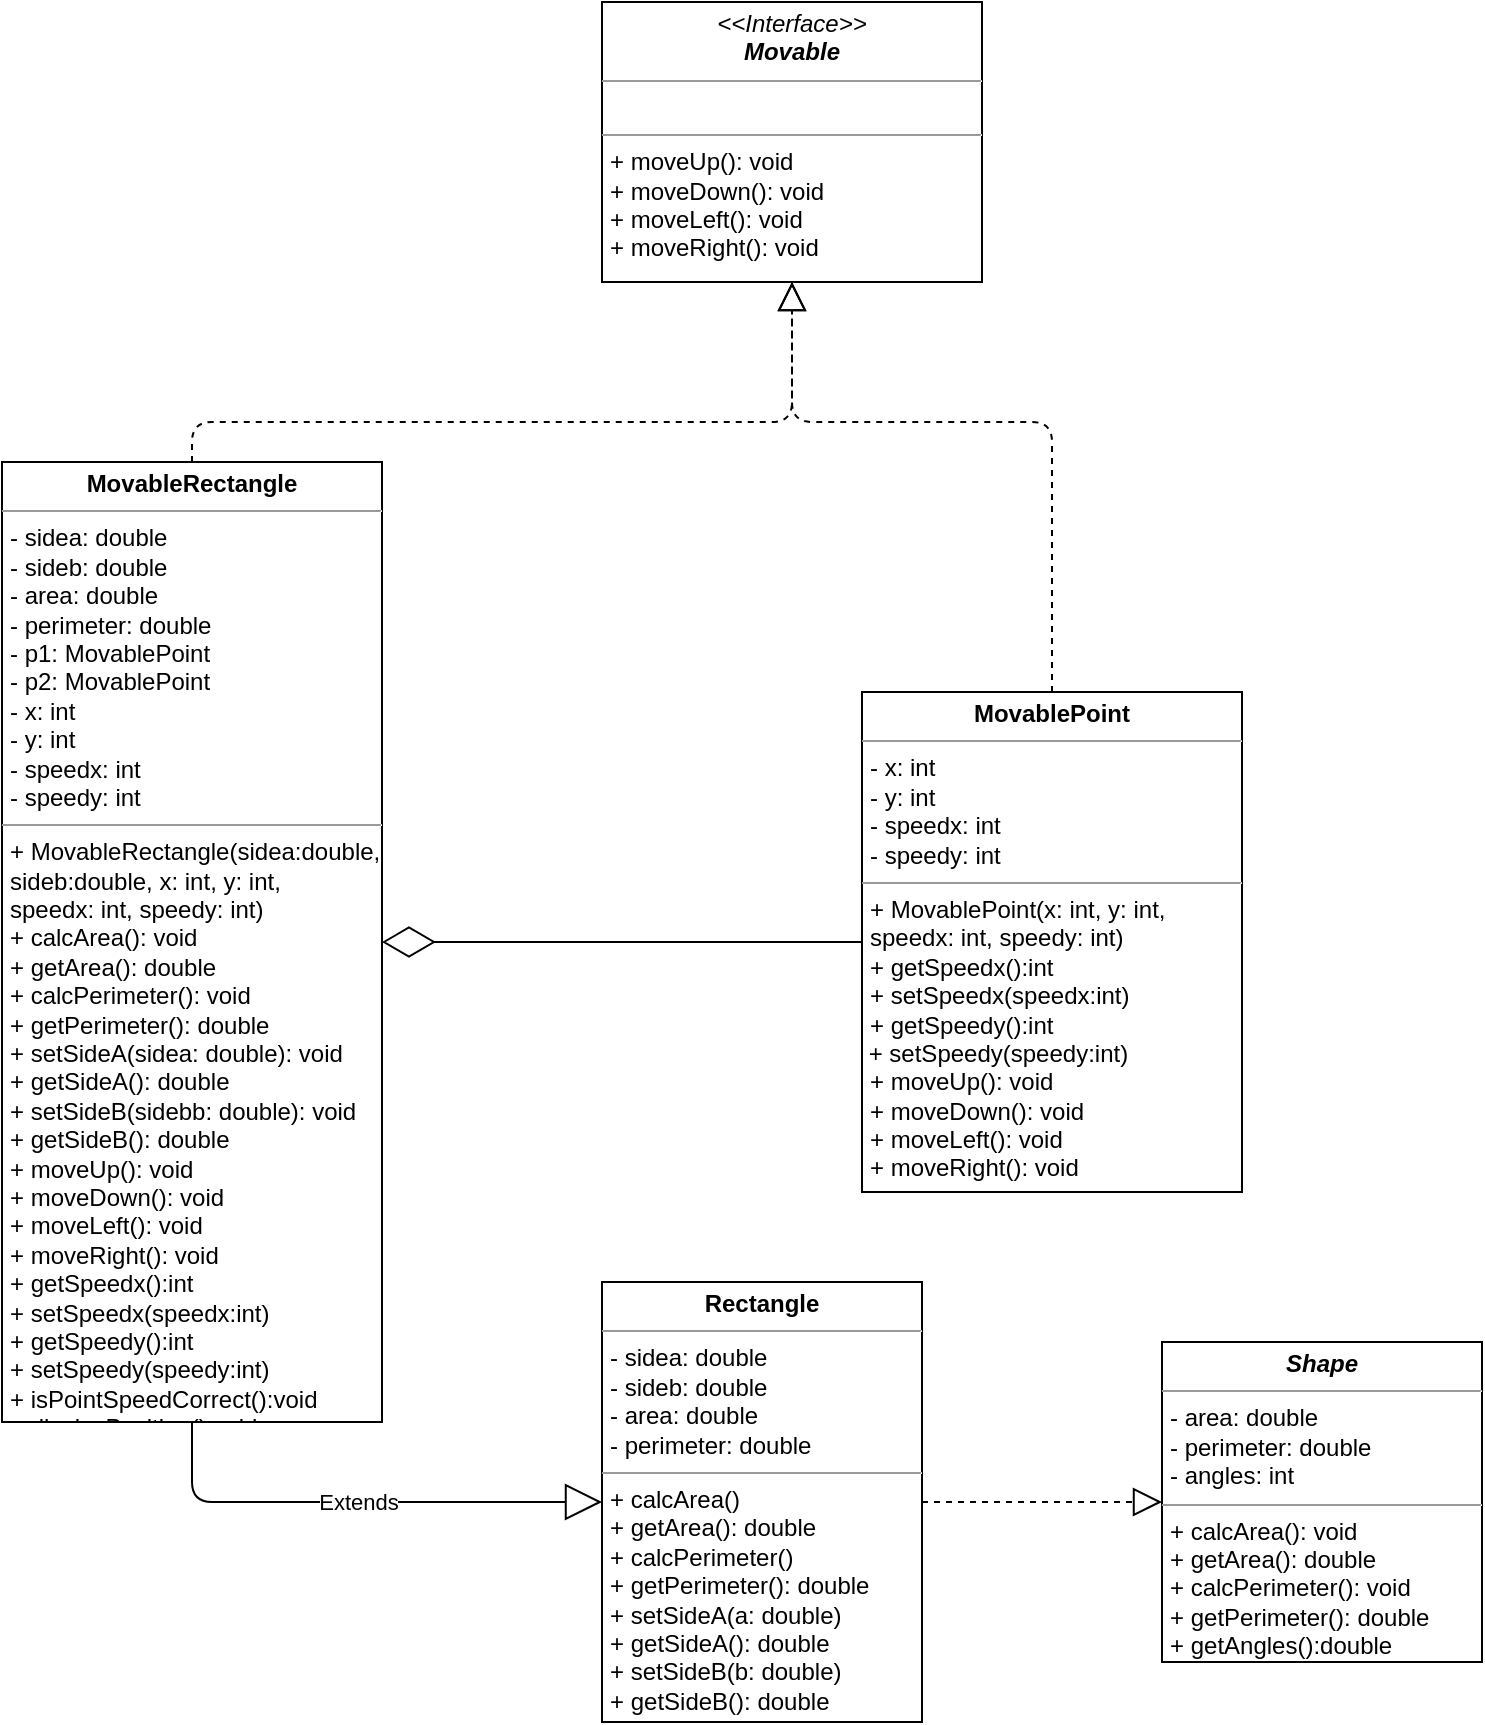 <mxfile version="13.7.3" type="github">
  <diagram id="C5RBs43oDa-KdzZeNtuy" name="Page-1">
    <mxGraphModel dx="1422" dy="794" grid="1" gridSize="10" guides="1" tooltips="1" connect="1" arrows="1" fold="1" page="1" pageScale="1" pageWidth="827" pageHeight="1169" math="0" shadow="0">
      <root>
        <mxCell id="WIyWlLk6GJQsqaUBKTNV-0" />
        <mxCell id="WIyWlLk6GJQsqaUBKTNV-1" parent="WIyWlLk6GJQsqaUBKTNV-0" />
        <mxCell id="BetonB0J_Yqwy09aaQuy-1" value="&lt;p style=&quot;margin: 0px ; margin-top: 4px ; text-align: center&quot;&gt;&lt;i&gt;&amp;lt;&amp;lt;Interface&amp;gt;&amp;gt;&lt;/i&gt;&lt;br&gt;&lt;b&gt;&lt;i&gt;Movable&lt;/i&gt;&lt;/b&gt;&lt;/p&gt;&lt;hr size=&quot;1&quot;&gt;&lt;p style=&quot;margin: 0px ; margin-left: 4px&quot;&gt;&lt;br&gt;&lt;/p&gt;&lt;hr size=&quot;1&quot;&gt;&lt;p style=&quot;margin: 0px ; margin-left: 4px&quot;&gt;+ moveUp(): void&lt;/p&gt;&lt;p style=&quot;margin: 0px ; margin-left: 4px&quot;&gt;+ moveDown(): void&lt;/p&gt;&lt;p style=&quot;margin: 0px ; margin-left: 4px&quot;&gt;+ moveLeft(): void&lt;/p&gt;&lt;p style=&quot;margin: 0px ; margin-left: 4px&quot;&gt;+ moveRight(): void&lt;/p&gt;" style="verticalAlign=top;align=left;overflow=fill;fontSize=12;fontFamily=Helvetica;html=1;" vertex="1" parent="WIyWlLk6GJQsqaUBKTNV-1">
          <mxGeometry x="320" y="30" width="190" height="140" as="geometry" />
        </mxCell>
        <mxCell id="BetonB0J_Yqwy09aaQuy-2" value="&lt;p style=&quot;margin: 0px ; margin-top: 4px ; text-align: center&quot;&gt;&lt;b&gt;Rectangle&lt;/b&gt;&lt;/p&gt;&lt;hr size=&quot;1&quot;&gt;&lt;p style=&quot;margin: 0px ; margin-left: 4px&quot;&gt;- sidea: double&lt;/p&gt;&lt;p style=&quot;margin: 0px ; margin-left: 4px&quot;&gt;- sideb: double&lt;/p&gt;&lt;p style=&quot;margin: 0px ; margin-left: 4px&quot;&gt;- area: double&lt;/p&gt;&lt;p style=&quot;margin: 0px ; margin-left: 4px&quot;&gt;- perimeter: double&lt;/p&gt;&lt;hr size=&quot;1&quot;&gt;&lt;p style=&quot;margin: 0px ; margin-left: 4px&quot;&gt;+ calcArea()&lt;/p&gt;&lt;p style=&quot;margin: 0px ; margin-left: 4px&quot;&gt;+ getArea(): double&lt;/p&gt;&lt;p style=&quot;margin: 0px ; margin-left: 4px&quot;&gt;+ calcPerimeter()&lt;/p&gt;&lt;p style=&quot;margin: 0px ; margin-left: 4px&quot;&gt;+ getPerimeter(): double&lt;/p&gt;&lt;p style=&quot;margin: 0px ; margin-left: 4px&quot;&gt;+ setSideA(a: double)&lt;/p&gt;&lt;p style=&quot;margin: 0px ; margin-left: 4px&quot;&gt;+ getSideA(): double&lt;/p&gt;&lt;p style=&quot;margin: 0px ; margin-left: 4px&quot;&gt;+ setSideB(b: double)&lt;/p&gt;&lt;p style=&quot;margin: 0px ; margin-left: 4px&quot;&gt;+ getSideB(): double&lt;/p&gt;&lt;p style=&quot;margin: 0px ; margin-left: 4px&quot;&gt;&lt;br&gt;&lt;/p&gt;" style="verticalAlign=top;align=left;overflow=fill;fontSize=12;fontFamily=Helvetica;html=1;" vertex="1" parent="WIyWlLk6GJQsqaUBKTNV-1">
          <mxGeometry x="320" y="670" width="160" height="220" as="geometry" />
        </mxCell>
        <mxCell id="BetonB0J_Yqwy09aaQuy-4" value="&lt;p style=&quot;margin: 0px ; margin-top: 4px ; text-align: center&quot;&gt;&lt;b&gt;MovableRectangle&lt;/b&gt;&lt;/p&gt;&lt;hr size=&quot;1&quot;&gt;&lt;p style=&quot;margin: 0px ; margin-left: 4px&quot;&gt;- sidea: double&lt;/p&gt;&lt;p style=&quot;margin: 0px ; margin-left: 4px&quot;&gt;- sideb: double&lt;/p&gt;&lt;p style=&quot;margin: 0px ; margin-left: 4px&quot;&gt;- area: double&lt;/p&gt;&lt;p style=&quot;margin: 0px ; margin-left: 4px&quot;&gt;- perimeter: double&lt;/p&gt;&lt;p style=&quot;margin: 0px ; margin-left: 4px&quot;&gt;- p1: MovablePoint&lt;/p&gt;&lt;p style=&quot;margin: 0px ; margin-left: 4px&quot;&gt;- p2: MovablePoint&lt;/p&gt;&lt;p style=&quot;margin: 0px ; margin-left: 4px&quot;&gt;&lt;span&gt;- x: int&lt;/span&gt;&lt;/p&gt;&lt;p style=&quot;margin: 0px 0px 0px 4px&quot;&gt;- y: int&lt;/p&gt;&lt;p style=&quot;margin: 0px 0px 0px 4px&quot;&gt;- speedx: int&lt;/p&gt;&lt;p style=&quot;margin: 0px 0px 0px 4px&quot;&gt;- speedy: int&lt;/p&gt;&lt;hr size=&quot;1&quot;&gt;&lt;p style=&quot;margin: 0px ; margin-left: 4px&quot;&gt;+ MovableRectangle(sidea:double,&lt;span&gt;&amp;nbsp;&lt;/span&gt;&lt;/p&gt;&lt;p style=&quot;margin: 0px ; margin-left: 4px&quot;&gt;sideb:double, x: int, y: int,&amp;nbsp;&lt;/p&gt;&lt;p style=&quot;margin: 0px ; margin-left: 4px&quot;&gt;speedx: int, speedy: int)&lt;/p&gt;&lt;p style=&quot;margin: 0px ; margin-left: 4px&quot;&gt;+ calcArea(): void&lt;/p&gt;&lt;p style=&quot;margin: 0px ; margin-left: 4px&quot;&gt;+ getArea(): double&lt;/p&gt;&lt;p style=&quot;margin: 0px ; margin-left: 4px&quot;&gt;+ calcPerimeter(): void&lt;/p&gt;&lt;p style=&quot;margin: 0px ; margin-left: 4px&quot;&gt;+ getPerimeter(): double&lt;/p&gt;&lt;p style=&quot;margin: 0px ; margin-left: 4px&quot;&gt;+ setSideA(sidea: double): void&lt;/p&gt;&lt;p style=&quot;margin: 0px ; margin-left: 4px&quot;&gt;+ getSideA(): double&lt;/p&gt;&lt;p style=&quot;margin: 0px ; margin-left: 4px&quot;&gt;+ setSideB(sidebb: double): void&lt;/p&gt;&lt;p style=&quot;margin: 0px ; margin-left: 4px&quot;&gt;+ getSideB(): double&lt;/p&gt;&lt;p style=&quot;margin: 0px 0px 0px 4px&quot;&gt;+ moveUp(): void&lt;/p&gt;&lt;p style=&quot;margin: 0px 0px 0px 4px&quot;&gt;+ moveDown(): void&lt;/p&gt;&lt;p style=&quot;margin: 0px 0px 0px 4px&quot;&gt;+ moveLeft(): void&lt;/p&gt;&lt;p style=&quot;margin: 0px 0px 0px 4px&quot;&gt;+ moveRight(): void&lt;/p&gt;&lt;p style=&quot;margin: 0px 0px 0px 4px&quot;&gt;+ getSpeedx():int&lt;/p&gt;&lt;p style=&quot;margin: 0px 0px 0px 4px&quot;&gt;+ setSpeedx(speedx:int)&lt;/p&gt;&lt;p style=&quot;margin: 0px 0px 0px 4px&quot;&gt;+ getSpeedy():int&lt;/p&gt;&lt;p style=&quot;margin: 0px 0px 0px 4px&quot;&gt;+ setSpeedy(speedy:int)&lt;br&gt;&lt;/p&gt;&lt;p style=&quot;margin: 0px 0px 0px 4px&quot;&gt;+ isPointSpeedCorrect():void&lt;/p&gt;&lt;p style=&quot;margin: 0px 0px 0px 4px&quot;&gt;+ displayPosition():void&lt;/p&gt;" style="verticalAlign=top;align=left;overflow=fill;fontSize=12;fontFamily=Helvetica;html=1;" vertex="1" parent="WIyWlLk6GJQsqaUBKTNV-1">
          <mxGeometry x="20" y="260" width="190" height="480" as="geometry" />
        </mxCell>
        <mxCell id="BetonB0J_Yqwy09aaQuy-5" value="&lt;p style=&quot;margin: 0px ; margin-top: 4px ; text-align: center&quot;&gt;&lt;b&gt;MovablePoint&lt;/b&gt;&lt;/p&gt;&lt;hr size=&quot;1&quot;&gt;&lt;p style=&quot;margin: 0px ; margin-left: 4px&quot;&gt;&lt;span&gt;- x: int&lt;/span&gt;&lt;br&gt;&lt;/p&gt;&lt;p style=&quot;margin: 0px 0px 0px 4px&quot;&gt;- y: int&lt;/p&gt;&lt;p style=&quot;margin: 0px 0px 0px 4px&quot;&gt;- speedx: int&lt;/p&gt;&lt;p style=&quot;margin: 0px 0px 0px 4px&quot;&gt;- speedy: int&lt;/p&gt;&lt;hr size=&quot;1&quot;&gt;&lt;p style=&quot;margin: 0px ; margin-left: 4px&quot;&gt;+ MovablePoint(&lt;span&gt;x: int, y: int,&amp;nbsp;&lt;/span&gt;&lt;/p&gt;&lt;p style=&quot;margin: 0px ; margin-left: 4px&quot;&gt;speedx: int, speedy: int)&lt;/p&gt;&lt;p style=&quot;margin: 0px ; margin-left: 4px&quot;&gt;+ getSpeedx():int&lt;/p&gt;&lt;p style=&quot;margin: 0px ; margin-left: 4px&quot;&gt;+ setSpeedx(speedx:int)&lt;/p&gt;&lt;p style=&quot;margin: 0px ; margin-left: 4px&quot;&gt;+ getSpeedy():int&lt;/p&gt;&amp;nbsp;+ setSpeedy(speedy:int)&lt;p style=&quot;margin: 0px 0px 0px 4px&quot;&gt;+ moveUp(): void&lt;/p&gt;&lt;p style=&quot;margin: 0px 0px 0px 4px&quot;&gt;+ moveDown(): void&lt;/p&gt;&lt;p style=&quot;margin: 0px 0px 0px 4px&quot;&gt;+ moveLeft(): void&lt;/p&gt;&lt;p style=&quot;margin: 0px 0px 0px 4px&quot;&gt;+ moveRight(): void&lt;/p&gt;" style="verticalAlign=top;align=left;overflow=fill;fontSize=12;fontFamily=Helvetica;html=1;" vertex="1" parent="WIyWlLk6GJQsqaUBKTNV-1">
          <mxGeometry x="450" y="375" width="190" height="250" as="geometry" />
        </mxCell>
        <mxCell id="BetonB0J_Yqwy09aaQuy-6" value="" style="endArrow=diamondThin;endFill=0;endSize=24;html=1;exitX=0;exitY=0.5;exitDx=0;exitDy=0;entryX=1;entryY=0.5;entryDx=0;entryDy=0;" edge="1" parent="WIyWlLk6GJQsqaUBKTNV-1" source="BetonB0J_Yqwy09aaQuy-5" target="BetonB0J_Yqwy09aaQuy-4">
          <mxGeometry width="160" relative="1" as="geometry">
            <mxPoint x="330" y="410" as="sourcePoint" />
            <mxPoint x="490" y="410" as="targetPoint" />
          </mxGeometry>
        </mxCell>
        <mxCell id="BetonB0J_Yqwy09aaQuy-7" value="" style="endArrow=block;dashed=1;endFill=0;endSize=12;html=1;exitX=0.5;exitY=0;exitDx=0;exitDy=0;entryX=0.5;entryY=1;entryDx=0;entryDy=0;" edge="1" parent="WIyWlLk6GJQsqaUBKTNV-1" source="BetonB0J_Yqwy09aaQuy-5" target="BetonB0J_Yqwy09aaQuy-1">
          <mxGeometry width="160" relative="1" as="geometry">
            <mxPoint x="330" y="410" as="sourcePoint" />
            <mxPoint x="490" y="410" as="targetPoint" />
            <Array as="points">
              <mxPoint x="545" y="240" />
              <mxPoint x="415" y="240" />
            </Array>
          </mxGeometry>
        </mxCell>
        <mxCell id="BetonB0J_Yqwy09aaQuy-8" value="" style="endArrow=block;dashed=1;endFill=0;endSize=12;html=1;exitX=0.5;exitY=0;exitDx=0;exitDy=0;entryX=0.5;entryY=1;entryDx=0;entryDy=0;" edge="1" parent="WIyWlLk6GJQsqaUBKTNV-1" source="BetonB0J_Yqwy09aaQuy-4" target="BetonB0J_Yqwy09aaQuy-1">
          <mxGeometry width="160" relative="1" as="geometry">
            <mxPoint x="120" y="290" as="sourcePoint" />
            <mxPoint x="-10" y="55" as="targetPoint" />
            <Array as="points">
              <mxPoint x="115" y="240" />
              <mxPoint x="415" y="240" />
            </Array>
          </mxGeometry>
        </mxCell>
        <mxCell id="BetonB0J_Yqwy09aaQuy-9" value="&lt;p style=&quot;margin: 0px ; margin-top: 4px ; text-align: center&quot;&gt;&lt;b&gt;&lt;i&gt;Shape&lt;/i&gt;&lt;/b&gt;&lt;/p&gt;&lt;hr size=&quot;1&quot;&gt;&lt;p style=&quot;margin: 0px ; margin-left: 4px&quot;&gt;- area: double&lt;/p&gt;&lt;p style=&quot;margin: 0px ; margin-left: 4px&quot;&gt;- perimeter: double&lt;/p&gt;&lt;p style=&quot;margin: 0px ; margin-left: 4px&quot;&gt;- angles: int&lt;/p&gt;&lt;hr size=&quot;1&quot;&gt;&lt;p style=&quot;margin: 0px 0px 0px 4px&quot;&gt;+ calcArea(): void&lt;/p&gt;&lt;p style=&quot;margin: 0px 0px 0px 4px&quot;&gt;+ getArea(): double&lt;/p&gt;&lt;p style=&quot;margin: 0px 0px 0px 4px&quot;&gt;+ calcPerimeter(): void&lt;/p&gt;&lt;p style=&quot;margin: 0px 0px 0px 4px&quot;&gt;+ getPerimeter(): double&lt;/p&gt;&lt;p style=&quot;margin: 0px 0px 0px 4px&quot;&gt;+ getAngles():double&lt;/p&gt;" style="verticalAlign=top;align=left;overflow=fill;fontSize=12;fontFamily=Helvetica;html=1;" vertex="1" parent="WIyWlLk6GJQsqaUBKTNV-1">
          <mxGeometry x="600" y="700" width="160" height="160" as="geometry" />
        </mxCell>
        <mxCell id="BetonB0J_Yqwy09aaQuy-10" value="" style="endArrow=block;dashed=1;endFill=0;endSize=12;html=1;entryX=0;entryY=0.5;entryDx=0;entryDy=0;exitX=1;exitY=0.5;exitDx=0;exitDy=0;" edge="1" parent="WIyWlLk6GJQsqaUBKTNV-1" source="BetonB0J_Yqwy09aaQuy-2" target="BetonB0J_Yqwy09aaQuy-9">
          <mxGeometry width="160" relative="1" as="geometry">
            <mxPoint x="490" y="780" as="sourcePoint" />
            <mxPoint x="760" y="769.5" as="targetPoint" />
          </mxGeometry>
        </mxCell>
        <mxCell id="BetonB0J_Yqwy09aaQuy-12" value="Extends" style="endArrow=block;endSize=16;endFill=0;html=1;exitX=0.5;exitY=1;exitDx=0;exitDy=0;entryX=0;entryY=0.5;entryDx=0;entryDy=0;" edge="1" parent="WIyWlLk6GJQsqaUBKTNV-1" source="BetonB0J_Yqwy09aaQuy-4" target="BetonB0J_Yqwy09aaQuy-2">
          <mxGeometry width="160" relative="1" as="geometry">
            <mxPoint x="260" y="584" as="sourcePoint" />
            <mxPoint x="420" y="584" as="targetPoint" />
            <Array as="points">
              <mxPoint x="115" y="780" />
            </Array>
          </mxGeometry>
        </mxCell>
      </root>
    </mxGraphModel>
  </diagram>
</mxfile>
